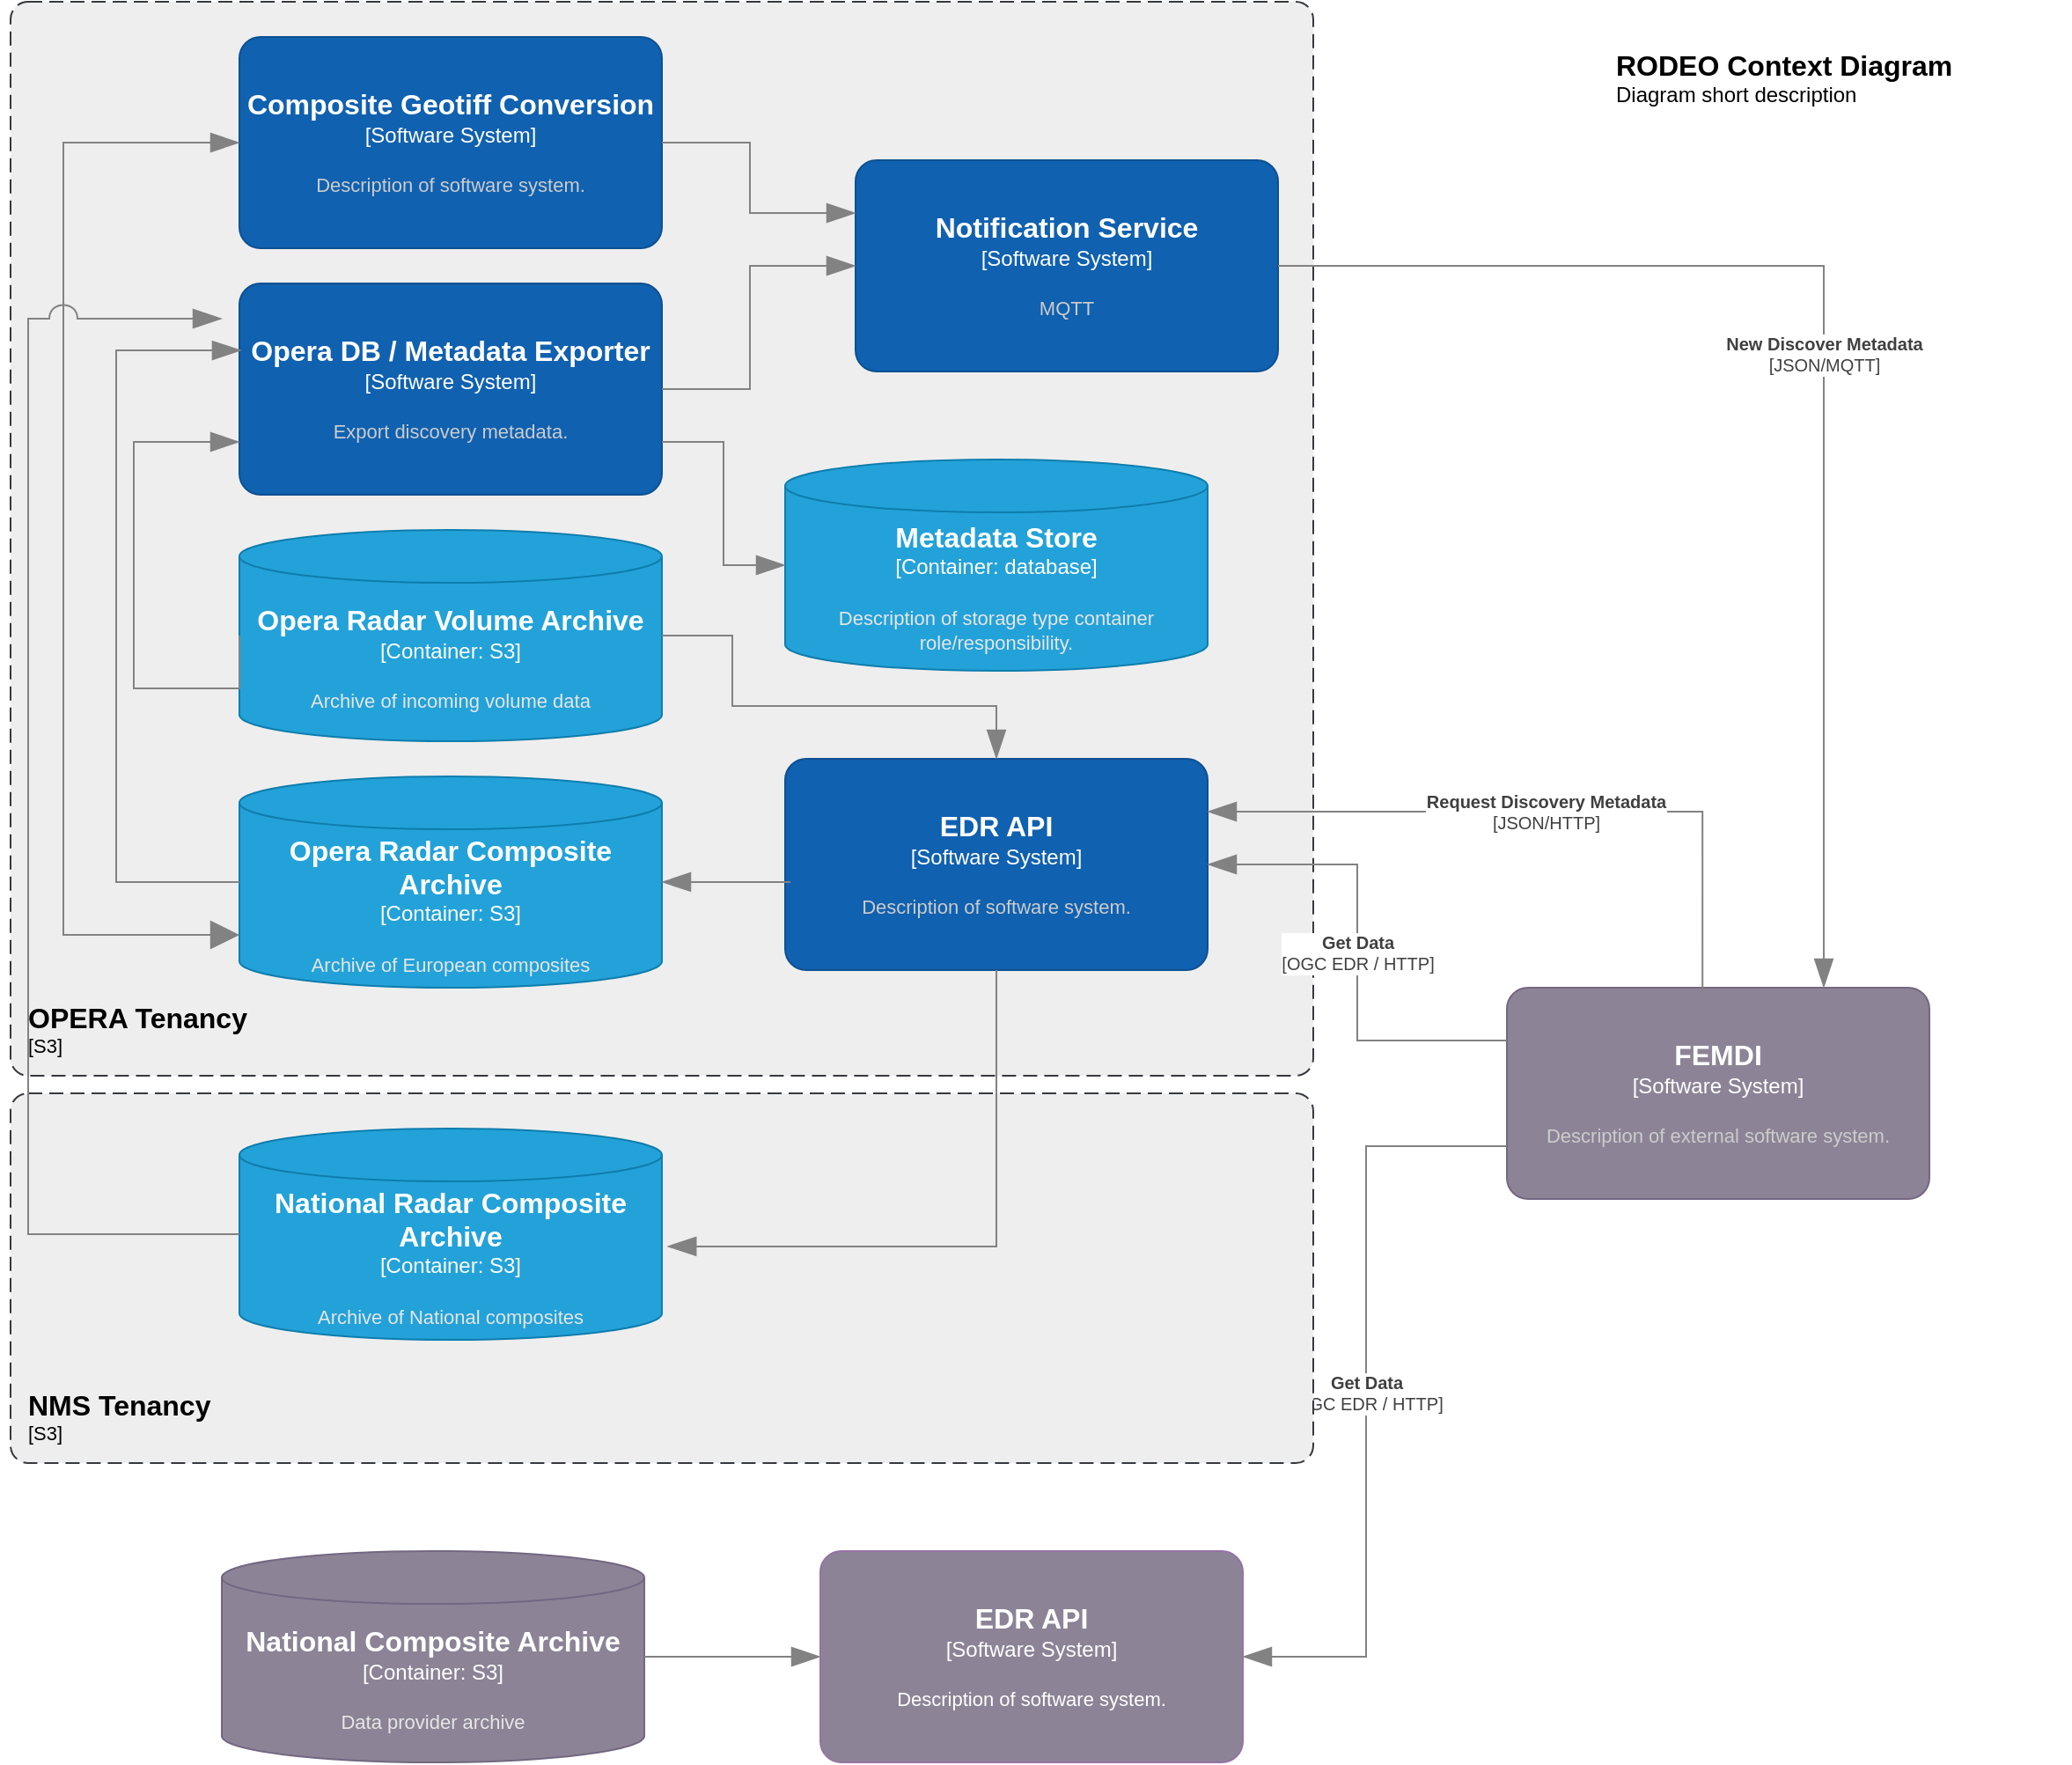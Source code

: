 <mxfile version="24.2.3" type="github">
  <diagram name="Page-1" id="4z52jJHryyFZFc8Lyy99">
    <mxGraphModel dx="3088" dy="804" grid="1" gridSize="10" guides="1" tooltips="1" connect="1" arrows="1" fold="1" page="1" pageScale="1" pageWidth="827" pageHeight="1169" math="0" shadow="0">
      <root>
        <mxCell id="0" />
        <mxCell id="1" parent="0" />
        <object placeholders="1" c4Name="OPERA Tenancy" c4Type="SystemScopeBoundary" c4Application="S3" label="&lt;font style=&quot;font-size: 16px&quot;&gt;&lt;b&gt;&lt;div style=&quot;text-align: left&quot;&gt;%c4Name%&lt;/div&gt;&lt;/b&gt;&lt;/font&gt;&lt;div style=&quot;text-align: left&quot;&gt;[%c4Application%]&lt;/div&gt;" id="vvtiOGQgensghs3UplkQ-11">
          <mxCell style="rounded=1;fontSize=11;whiteSpace=wrap;html=1;dashed=1;arcSize=20;fillColor=#eeeeee;strokeColor=#36393d;labelBackgroundColor=none;align=left;verticalAlign=bottom;labelBorderColor=none;spacingTop=0;spacing=10;dashPattern=8 4;metaEdit=1;rotatable=0;perimeter=rectanglePerimeter;noLabel=0;labelPadding=0;allowArrows=0;connectable=0;expand=0;recursiveResize=0;editable=1;pointerEvents=0;absoluteArcSize=1;points=[[0.25,0,0],[0.5,0,0],[0.75,0,0],[1,0.25,0],[1,0.5,0],[1,0.75,0],[0.75,1,0],[0.5,1,0],[0.25,1,0],[0,0.75,0],[0,0.5,0],[0,0.25,0]];" vertex="1" parent="1">
            <mxGeometry x="-1640" y="10" width="740" height="610" as="geometry" />
          </mxCell>
        </object>
        <object placeholders="1" c4Name="RODEO Context Diagram" c4Type="ContainerScopeBoundary" c4Description="Diagram short description" label="&lt;font style=&quot;font-size: 16px&quot;&gt;&lt;b&gt;&lt;div style=&quot;text-align: left&quot;&gt;%c4Name%&lt;/div&gt;&lt;/b&gt;&lt;/font&gt;&lt;div style=&quot;text-align: left&quot;&gt;%c4Description%&lt;/div&gt;" id="WRsI1Q50bTc5vNjtrB-u-1">
          <mxCell style="text;html=1;strokeColor=none;fillColor=none;align=left;verticalAlign=top;whiteSpace=wrap;rounded=0;metaEdit=1;allowArrows=0;resizable=1;rotatable=0;connectable=0;recursiveResize=0;expand=0;pointerEvents=0;points=[[0.25,0,0],[0.5,0,0],[0.75,0,0],[1,0.25,0],[1,0.5,0],[1,0.75,0],[0.75,1,0],[0.5,1,0],[0.25,1,0],[0,0.75,0],[0,0.5,0],[0,0.25,0]];" parent="1" vertex="1">
            <mxGeometry x="-730" y="30" width="260" height="40" as="geometry" />
          </mxCell>
        </object>
        <object placeholders="1" c4Name="EDR API" c4Type="Software System" c4Description="Description of software system." label="&lt;font style=&quot;font-size: 16px&quot;&gt;&lt;b&gt;%c4Name%&lt;/b&gt;&lt;/font&gt;&lt;div&gt;[%c4Type%]&lt;/div&gt;&lt;br&gt;&lt;div&gt;&lt;font style=&quot;font-size: 11px&quot;&gt;&lt;font color=&quot;#cccccc&quot;&gt;%c4Description%&lt;/font&gt;&lt;/div&gt;" id="WRsI1Q50bTc5vNjtrB-u-2">
          <mxCell style="rounded=1;whiteSpace=wrap;html=1;labelBackgroundColor=none;fillColor=#1061B0;fontColor=#ffffff;align=center;arcSize=10;strokeColor=#0D5091;metaEdit=1;resizable=0;points=[[0.25,0,0],[0.5,0,0],[0.75,0,0],[1,0.25,0],[1,0.5,0],[1,0.75,0],[0.75,1,0],[0.5,1,0],[0.25,1,0],[0,0.75,0],[0,0.5,0],[0,0.25,0]];" parent="1" vertex="1">
            <mxGeometry x="-1200" y="440" width="240" height="120" as="geometry" />
          </mxCell>
        </object>
        <object placeholders="1" c4Name="Notification Service" c4Type="Software System" c4Description="MQTT" label="&lt;font style=&quot;font-size: 16px&quot;&gt;&lt;b&gt;%c4Name%&lt;/b&gt;&lt;/font&gt;&lt;div&gt;[%c4Type%]&lt;/div&gt;&lt;br&gt;&lt;div&gt;&lt;font style=&quot;font-size: 11px&quot;&gt;&lt;font color=&quot;#cccccc&quot;&gt;%c4Description%&lt;/font&gt;&lt;/div&gt;" id="WRsI1Q50bTc5vNjtrB-u-3">
          <mxCell style="rounded=1;whiteSpace=wrap;html=1;labelBackgroundColor=none;fillColor=#1061B0;fontColor=#ffffff;align=center;arcSize=10;strokeColor=#0D5091;metaEdit=1;resizable=0;points=[[0.25,0,0],[0.5,0,0],[0.75,0,0],[1,0.25,0],[1,0.5,0],[1,0.75,0],[0.75,1,0],[0.5,1,0],[0.25,1,0],[0,0.75,0],[0,0.5,0],[0,0.25,0]];" parent="1" vertex="1">
            <mxGeometry x="-1160" y="100" width="240" height="120" as="geometry" />
          </mxCell>
        </object>
        <object placeholders="1" c4Name="Opera DB / Metadata Exporter" c4Type="Software System" c4Description="Export discovery metadata." label="&lt;font style=&quot;font-size: 16px&quot;&gt;&lt;b&gt;%c4Name%&lt;/b&gt;&lt;/font&gt;&lt;div&gt;[%c4Type%]&lt;/div&gt;&lt;br&gt;&lt;div&gt;&lt;font style=&quot;font-size: 11px&quot;&gt;&lt;font color=&quot;#cccccc&quot;&gt;%c4Description%&lt;/font&gt;&lt;/div&gt;" id="WRsI1Q50bTc5vNjtrB-u-4">
          <mxCell style="rounded=1;whiteSpace=wrap;html=1;labelBackgroundColor=none;fillColor=#1061B0;fontColor=#ffffff;align=center;arcSize=10;strokeColor=#0D5091;metaEdit=1;resizable=0;points=[[0.25,0,0],[0.5,0,0],[0.75,0,0],[1,0.25,0],[1,0.5,0],[1,0.75,0],[0.75,1,0],[0.5,1,0],[0.25,1,0],[0,0.75,0],[0,0.5,0],[0,0.25,0]];" parent="1" vertex="1">
            <mxGeometry x="-1510" y="170" width="240" height="120" as="geometry" />
          </mxCell>
        </object>
        <object placeholders="1" c4Type="Opera Radar Volume Archive" c4Container="Container" c4Technology="S3" c4Description="Archive of incoming volume data " label="&lt;font style=&quot;font-size: 16px&quot;&gt;&lt;b&gt;%c4Type%&lt;/b&gt;&lt;/font&gt;&lt;div&gt;[%c4Container%:&amp;nbsp;%c4Technology%]&lt;/div&gt;&lt;br&gt;&lt;div&gt;&lt;font style=&quot;font-size: 11px&quot;&gt;&lt;font color=&quot;#E6E6E6&quot;&gt;%c4Description%&lt;/font&gt;&lt;/div&gt;" id="WRsI1Q50bTc5vNjtrB-u-6">
          <mxCell style="shape=cylinder3;size=15;whiteSpace=wrap;html=1;boundedLbl=1;rounded=0;labelBackgroundColor=none;fillColor=#23A2D9;fontSize=12;fontColor=#ffffff;align=center;strokeColor=#0E7DAD;metaEdit=1;points=[[0.5,0,0],[1,0.25,0],[1,0.5,0],[1,0.75,0],[0.5,1,0],[0,0.75,0],[0,0.5,0],[0,0.25,0]];resizable=0;" parent="1" vertex="1">
            <mxGeometry x="-1510" y="310" width="240" height="120" as="geometry" />
          </mxCell>
        </object>
        <object placeholders="1" c4Type="Opera Radar Composite Archive" c4Container="Container" c4Technology="S3" c4Description="Archive of European composites" label="&lt;font style=&quot;font-size: 16px&quot;&gt;&lt;b&gt;%c4Type%&lt;/b&gt;&lt;/font&gt;&lt;div&gt;[%c4Container%:&amp;nbsp;%c4Technology%]&lt;/div&gt;&lt;br&gt;&lt;div&gt;&lt;font style=&quot;font-size: 11px&quot;&gt;&lt;font color=&quot;#E6E6E6&quot;&gt;%c4Description%&lt;/font&gt;&lt;/div&gt;" id="WRsI1Q50bTc5vNjtrB-u-8">
          <mxCell style="shape=cylinder3;size=15;whiteSpace=wrap;html=1;boundedLbl=1;rounded=0;labelBackgroundColor=none;fillColor=#23A2D9;fontSize=12;fontColor=#ffffff;align=center;strokeColor=#0E7DAD;metaEdit=1;points=[[0.5,0,0],[1,0.25,0],[1,0.5,0],[1,0.75,0],[0.5,1,0],[0,0.75,0],[0,0.5,0],[0,0.25,0]];resizable=0;" parent="1" vertex="1">
            <mxGeometry x="-1510" y="450" width="240" height="120" as="geometry" />
          </mxCell>
        </object>
        <object placeholders="1" c4Name="EDR API" c4Type="Software System" c4Description="Description of software system." label="&lt;font style=&quot;font-size: 16px&quot;&gt;&lt;b&gt;%c4Name%&lt;/b&gt;&lt;/font&gt;&lt;div&gt;[%c4Type%]&lt;/div&gt;&lt;br&gt;&lt;div&gt;&lt;font style=&quot;font-size: 11px&quot;&gt;&lt;font&gt;%c4Description%&lt;/font&gt;&lt;/font&gt;&lt;/div&gt;" id="WRsI1Q50bTc5vNjtrB-u-9">
          <mxCell style="rounded=1;whiteSpace=wrap;html=1;labelBackgroundColor=none;fillColor=#8C8496;align=center;arcSize=10;strokeColor=#9673a6;metaEdit=1;resizable=0;points=[[0.25,0,0],[0.5,0,0],[0.75,0,0],[1,0.25,0],[1,0.5,0],[1,0.75,0],[0.75,1,0],[0.5,1,0],[0.25,1,0],[0,0.75,0],[0,0.5,0],[0,0.25,0]];fontColor=#FFFFFF;" parent="1" vertex="1">
            <mxGeometry x="-1180" y="890" width="240" height="120" as="geometry" />
          </mxCell>
        </object>
        <object placeholders="1" c4Name="FEMDI" c4Type="Software System" c4Description="Description of external software system." label="&lt;font style=&quot;font-size: 16px&quot;&gt;&lt;b&gt;%c4Name%&lt;/b&gt;&lt;/font&gt;&lt;div&gt;[%c4Type%]&lt;/div&gt;&lt;br&gt;&lt;div&gt;&lt;font style=&quot;font-size: 11px&quot;&gt;&lt;font color=&quot;#cccccc&quot;&gt;%c4Description%&lt;/font&gt;&lt;/div&gt;" id="WRsI1Q50bTc5vNjtrB-u-10">
          <mxCell style="rounded=1;whiteSpace=wrap;html=1;labelBackgroundColor=none;fillColor=#8C8496;fontColor=#ffffff;align=center;arcSize=10;strokeColor=#736782;metaEdit=1;resizable=0;points=[[0.25,0,0],[0.5,0,0],[0.75,0,0],[1,0.25,0],[1,0.5,0],[1,0.75,0],[0.75,1,0],[0.5,1,0],[0.25,1,0],[0,0.75,0],[0,0.5,0],[0,0.25,0]];" parent="1" vertex="1">
            <mxGeometry x="-790" y="570" width="240" height="120" as="geometry" />
          </mxCell>
        </object>
        <object placeholders="1" c4Type="Metadata Store" c4Container="Container" c4Technology="database" c4Description="Description of storage type container role/responsibility." label="&lt;font style=&quot;font-size: 16px&quot;&gt;&lt;b&gt;%c4Type%&lt;/b&gt;&lt;/font&gt;&lt;div&gt;[%c4Container%:&amp;nbsp;%c4Technology%]&lt;/div&gt;&lt;br&gt;&lt;div&gt;&lt;font style=&quot;font-size: 11px&quot;&gt;&lt;font color=&quot;#E6E6E6&quot;&gt;%c4Description%&lt;/font&gt;&lt;/div&gt;" id="WRsI1Q50bTc5vNjtrB-u-11">
          <mxCell style="shape=cylinder3;size=15;whiteSpace=wrap;html=1;boundedLbl=1;rounded=0;labelBackgroundColor=none;fillColor=#23A2D9;fontSize=12;fontColor=#ffffff;align=center;strokeColor=#0E7DAD;metaEdit=1;points=[[0.5,0,0],[1,0.25,0],[1,0.5,0],[1,0.75,0],[0.5,1,0],[0,0.75,0],[0,0.5,0],[0,0.25,0]];resizable=0;" parent="1" vertex="1">
            <mxGeometry x="-1200" y="270" width="240" height="120" as="geometry" />
          </mxCell>
        </object>
        <object placeholders="1" c4Name="Composite Geotiff Conversion" c4Type="Software System" c4Description="Description of software system." label="&lt;font style=&quot;font-size: 16px&quot;&gt;&lt;b&gt;%c4Name%&lt;/b&gt;&lt;/font&gt;&lt;div&gt;[%c4Type%]&lt;/div&gt;&lt;br&gt;&lt;div&gt;&lt;font style=&quot;font-size: 11px&quot;&gt;&lt;font color=&quot;#cccccc&quot;&gt;%c4Description%&lt;/font&gt;&lt;/div&gt;" id="WRsI1Q50bTc5vNjtrB-u-13">
          <mxCell style="rounded=1;whiteSpace=wrap;html=1;labelBackgroundColor=none;fillColor=#1061B0;fontColor=#ffffff;align=center;arcSize=10;strokeColor=#0D5091;metaEdit=1;resizable=0;points=[[0.25,0,0],[0.5,0,0],[0.75,0,0],[1,0.25,0],[1,0.5,0],[1,0.75,0],[0.75,1,0],[0.5,1,0],[0.25,1,0],[0,0.75,0],[0,0.5,0],[0,0.25,0]];" parent="1" vertex="1">
            <mxGeometry x="-1510" y="30" width="240" height="120" as="geometry" />
          </mxCell>
        </object>
        <object placeholders="1" c4Type="National Composite Archive" c4Container="Container" c4Technology="S3" c4Description="Data provider archive" label="&lt;font style=&quot;font-size: 16px&quot;&gt;&lt;b&gt;%c4Type%&lt;/b&gt;&lt;/font&gt;&lt;div&gt;[%c4Container%:&amp;nbsp;%c4Technology%]&lt;/div&gt;&lt;br&gt;&lt;div&gt;&lt;font style=&quot;font-size: 11px&quot;&gt;&lt;font color=&quot;#E6E6E6&quot;&gt;%c4Description%&lt;/font&gt;&lt;/div&gt;" id="AwCwyQWNoUHZgSZ5u2jf-3">
          <mxCell style="shape=cylinder3;size=15;whiteSpace=wrap;html=1;boundedLbl=1;rounded=0;labelBackgroundColor=none;fillColor=#8C8496;fontSize=12;fontColor=#ffffff;align=center;strokeColor=#736782;metaEdit=1;points=[[0.5,0,0],[1,0.25,0],[1,0.5,0],[1,0.75,0],[0.5,1,0],[0,0.75,0],[0,0.5,0],[0,0.25,0]];resizable=0;" parent="1" vertex="1">
            <mxGeometry x="-1520" y="890" width="240" height="120" as="geometry" />
          </mxCell>
        </object>
        <object placeholders="1" c4Type="Relationship" c4Technology="OGC EDR / HTTP" c4Description="Get Data" label="&lt;div style=&quot;text-align: left&quot;&gt;&lt;div style=&quot;text-align: center&quot;&gt;&lt;b&gt;%c4Description%&lt;/b&gt;&lt;/div&gt;&lt;div style=&quot;text-align: center&quot;&gt;[%c4Technology%]&lt;/div&gt;&lt;/div&gt;" id="AwCwyQWNoUHZgSZ5u2jf-4">
          <mxCell style="endArrow=blockThin;html=1;fontSize=10;fontColor=#404040;strokeWidth=1;endFill=1;strokeColor=#828282;elbow=vertical;metaEdit=1;endSize=14;startSize=14;jumpStyle=arc;jumpSize=16;rounded=0;edgeStyle=orthogonalEdgeStyle;exitX=0;exitY=0.25;exitDx=0;exitDy=0;exitPerimeter=0;entryX=1;entryY=0.5;entryDx=0;entryDy=0;entryPerimeter=0;" parent="1" source="WRsI1Q50bTc5vNjtrB-u-10" target="WRsI1Q50bTc5vNjtrB-u-2" edge="1">
            <mxGeometry width="240" relative="1" as="geometry">
              <mxPoint x="-860" y="500" as="sourcePoint" />
              <mxPoint x="-1100" y="500" as="targetPoint" />
            </mxGeometry>
          </mxCell>
        </object>
        <object placeholders="1" c4Type="Relationship" c4Technology="OGC EDR / HTTP" c4Description="Get Data" label="&lt;div style=&quot;text-align: left&quot;&gt;&lt;div style=&quot;text-align: center&quot;&gt;&lt;b&gt;%c4Description%&lt;/b&gt;&lt;/div&gt;&lt;div style=&quot;text-align: center&quot;&gt;[%c4Technology%]&lt;/div&gt;&lt;/div&gt;" id="AwCwyQWNoUHZgSZ5u2jf-5">
          <mxCell style="endArrow=blockThin;html=1;fontSize=10;fontColor=#404040;strokeWidth=1;endFill=1;strokeColor=#828282;elbow=vertical;metaEdit=1;endSize=14;startSize=14;jumpStyle=arc;jumpSize=16;rounded=0;edgeStyle=orthogonalEdgeStyle;exitX=0;exitY=0.75;exitDx=0;exitDy=0;exitPerimeter=0;entryX=1;entryY=0.5;entryDx=0;entryDy=0;entryPerimeter=0;" parent="1" source="WRsI1Q50bTc5vNjtrB-u-10" target="WRsI1Q50bTc5vNjtrB-u-9" edge="1">
            <mxGeometry width="240" relative="1" as="geometry">
              <mxPoint x="-890" y="600" as="sourcePoint" />
              <mxPoint x="-650" y="600" as="targetPoint" />
              <Array as="points">
                <mxPoint x="-870" y="660" />
                <mxPoint x="-870" y="950" />
              </Array>
            </mxGeometry>
          </mxCell>
        </object>
        <object placeholders="1" c4Type="Relationship" id="AwCwyQWNoUHZgSZ5u2jf-6">
          <mxCell style="endArrow=blockThin;html=1;fontSize=10;fontColor=#404040;strokeWidth=1;endFill=1;strokeColor=#828282;elbow=vertical;metaEdit=1;endSize=14;startSize=14;jumpStyle=arc;jumpSize=16;rounded=0;edgeStyle=orthogonalEdgeStyle;exitX=1;exitY=0.5;exitDx=0;exitDy=0;exitPerimeter=0;entryX=0;entryY=0.5;entryDx=0;entryDy=0;entryPerimeter=0;" parent="1" source="AwCwyQWNoUHZgSZ5u2jf-3" target="WRsI1Q50bTc5vNjtrB-u-9" edge="1">
            <mxGeometry width="240" relative="1" as="geometry">
              <mxPoint x="-1250" y="740" as="sourcePoint" />
              <mxPoint x="-1010" y="740" as="targetPoint" />
            </mxGeometry>
          </mxCell>
        </object>
        <object placeholders="1" c4Type="Relationship" id="AwCwyQWNoUHZgSZ5u2jf-7">
          <mxCell style="endArrow=blockThin;html=1;fontSize=10;fontColor=#404040;strokeWidth=1;endFill=1;strokeColor=#828282;elbow=vertical;metaEdit=1;endSize=14;startSize=14;jumpStyle=arc;jumpSize=16;rounded=0;edgeStyle=orthogonalEdgeStyle;exitX=1;exitY=0.5;exitDx=0;exitDy=0;exitPerimeter=0;" parent="1" source="WRsI1Q50bTc5vNjtrB-u-6" edge="1">
            <mxGeometry width="240" relative="1" as="geometry">
              <mxPoint x="-1270" y="390" as="sourcePoint" />
              <mxPoint x="-1080" y="440" as="targetPoint" />
              <Array as="points">
                <mxPoint x="-1230" y="370" />
                <mxPoint x="-1230" y="410" />
                <mxPoint x="-1080" y="410" />
              </Array>
            </mxGeometry>
          </mxCell>
        </object>
        <object placeholders="1" c4Type="Relationship" id="AwCwyQWNoUHZgSZ5u2jf-9">
          <mxCell style="endArrow=blockThin;html=1;fontSize=10;fontColor=#404040;strokeWidth=1;endFill=1;strokeColor=#828282;elbow=vertical;metaEdit=1;endSize=14;startSize=14;jumpStyle=arc;jumpSize=16;rounded=0;edgeStyle=orthogonalEdgeStyle;exitX=0.013;exitY=0.583;exitDx=0;exitDy=0;exitPerimeter=0;entryX=1;entryY=0.5;entryDx=0;entryDy=0;entryPerimeter=0;" parent="1" source="WRsI1Q50bTc5vNjtrB-u-2" target="WRsI1Q50bTc5vNjtrB-u-8" edge="1">
            <mxGeometry width="240" relative="1" as="geometry">
              <mxPoint x="-450" y="300" as="sourcePoint" />
              <mxPoint x="-690" y="300" as="targetPoint" />
              <Array as="points" />
            </mxGeometry>
          </mxCell>
        </object>
        <object placeholders="1" c4Type="Relationship" id="AwCwyQWNoUHZgSZ5u2jf-10">
          <mxCell style="endArrow=blockThin;html=1;fontSize=10;fontColor=#404040;strokeWidth=1;endFill=1;strokeColor=#828282;elbow=vertical;metaEdit=1;endSize=14;startSize=14;jumpStyle=arc;jumpSize=16;rounded=0;edgeStyle=orthogonalEdgeStyle;exitX=0;exitY=0.5;exitDx=0;exitDy=0;exitPerimeter=0;entryX=0;entryY=0.75;entryDx=0;entryDy=0;entryPerimeter=0;" parent="1" source="WRsI1Q50bTc5vNjtrB-u-6" target="WRsI1Q50bTc5vNjtrB-u-4" edge="1">
            <mxGeometry width="240" relative="1" as="geometry">
              <mxPoint x="-1580" y="490" as="sourcePoint" />
              <mxPoint x="-1340" y="490" as="targetPoint" />
              <Array as="points">
                <mxPoint x="-1570" y="400" />
                <mxPoint x="-1570" y="260" />
              </Array>
            </mxGeometry>
          </mxCell>
        </object>
        <object placeholders="1" c4Type="Relationship" id="AwCwyQWNoUHZgSZ5u2jf-11">
          <mxCell style="endArrow=blockThin;html=1;fontSize=10;fontColor=#404040;strokeWidth=1;endFill=1;strokeColor=#828282;elbow=vertical;metaEdit=1;endSize=14;startSize=14;jumpStyle=arc;jumpSize=16;rounded=0;edgeStyle=orthogonalEdgeStyle;exitX=0;exitY=0.5;exitDx=0;exitDy=0;exitPerimeter=0;entryX=0.004;entryY=0.317;entryDx=0;entryDy=0;entryPerimeter=0;" parent="1" source="WRsI1Q50bTc5vNjtrB-u-8" target="WRsI1Q50bTc5vNjtrB-u-4" edge="1">
            <mxGeometry width="240" relative="1" as="geometry">
              <mxPoint x="-880" y="340" as="sourcePoint" />
              <mxPoint x="-640" y="340" as="targetPoint" />
              <Array as="points">
                <mxPoint x="-1580" y="510" />
                <mxPoint x="-1580" y="208" />
              </Array>
            </mxGeometry>
          </mxCell>
        </object>
        <object placeholders="1" c4Type="Relationship" id="AwCwyQWNoUHZgSZ5u2jf-12">
          <mxCell style="endArrow=blockThin;html=1;fontSize=10;fontColor=#404040;strokeWidth=1;endFill=1;strokeColor=#828282;elbow=vertical;metaEdit=1;endSize=14;startSize=14;jumpStyle=arc;jumpSize=16;rounded=0;edgeStyle=orthogonalEdgeStyle;exitX=1;exitY=0.75;exitDx=0;exitDy=0;exitPerimeter=0;entryX=0;entryY=0.5;entryDx=0;entryDy=0;entryPerimeter=0;" parent="1" source="WRsI1Q50bTc5vNjtrB-u-4" target="WRsI1Q50bTc5vNjtrB-u-11" edge="1">
            <mxGeometry width="240" relative="1" as="geometry">
              <mxPoint x="-1290" y="110" as="sourcePoint" />
              <mxPoint x="-1260" y="210" as="targetPoint" />
            </mxGeometry>
          </mxCell>
        </object>
        <object placeholders="1" c4Type="Relationship" id="AwCwyQWNoUHZgSZ5u2jf-14">
          <mxCell style="endArrow=blockThin;html=1;fontSize=10;fontColor=#404040;strokeWidth=1;endFill=1;strokeColor=#828282;elbow=vertical;metaEdit=1;endSize=14;startSize=14;jumpStyle=arc;jumpSize=16;rounded=0;edgeStyle=orthogonalEdgeStyle;entryX=0;entryY=0.5;entryDx=0;entryDy=0;entryPerimeter=0;exitX=1;exitY=0.5;exitDx=0;exitDy=0;exitPerimeter=0;" parent="1" source="WRsI1Q50bTc5vNjtrB-u-4" target="WRsI1Q50bTc5vNjtrB-u-3" edge="1">
            <mxGeometry width="240" relative="1" as="geometry">
              <mxPoint x="-1220" y="220" as="sourcePoint" />
              <mxPoint x="-710" y="120" as="targetPoint" />
              <Array as="points">
                <mxPoint x="-1220" y="230" />
                <mxPoint x="-1220" y="160" />
              </Array>
            </mxGeometry>
          </mxCell>
        </object>
        <object placeholders="1" c4Type="Relationship" c4Technology="JSON/MQTT" c4Description="New Discover Metadata" label="&lt;div style=&quot;text-align: left&quot;&gt;&lt;div style=&quot;text-align: center&quot;&gt;&lt;b&gt;%c4Description%&lt;/b&gt;&lt;/div&gt;&lt;div style=&quot;text-align: center&quot;&gt;[%c4Technology%]&lt;/div&gt;&lt;/div&gt;" id="AwCwyQWNoUHZgSZ5u2jf-16">
          <mxCell style="endArrow=blockThin;html=1;fontSize=10;fontColor=#404040;strokeWidth=1;endFill=1;strokeColor=#828282;elbow=vertical;metaEdit=1;endSize=14;startSize=14;jumpStyle=arc;jumpSize=16;rounded=0;edgeStyle=orthogonalEdgeStyle;entryX=0.75;entryY=0;entryDx=0;entryDy=0;entryPerimeter=0;exitX=1;exitY=0.5;exitDx=0;exitDy=0;exitPerimeter=0;" parent="1" source="WRsI1Q50bTc5vNjtrB-u-3" target="WRsI1Q50bTc5vNjtrB-u-10" edge="1">
            <mxGeometry width="240" relative="1" as="geometry">
              <mxPoint x="-600" y="270" as="sourcePoint" />
              <mxPoint x="-500" y="470" as="targetPoint" />
              <Array as="points">
                <mxPoint x="-610" y="160" />
              </Array>
            </mxGeometry>
          </mxCell>
        </object>
        <object placeholders="1" c4Type="Relationship" id="AwCwyQWNoUHZgSZ5u2jf-18">
          <mxCell style="endArrow=blockThin;html=1;fontSize=10;fontColor=#404040;strokeWidth=1;endFill=1;strokeColor=#828282;elbow=vertical;metaEdit=1;endSize=14;startSize=14;jumpStyle=arc;jumpSize=16;rounded=0;edgeStyle=orthogonalEdgeStyle;exitX=1;exitY=0.5;exitDx=0;exitDy=0;exitPerimeter=0;entryX=0;entryY=0.25;entryDx=0;entryDy=0;entryPerimeter=0;" parent="1" source="WRsI1Q50bTc5vNjtrB-u-13" target="WRsI1Q50bTc5vNjtrB-u-3" edge="1">
            <mxGeometry width="240" relative="1" as="geometry">
              <mxPoint x="-1230" y="100" as="sourcePoint" />
              <mxPoint x="-990" y="100" as="targetPoint" />
              <Array as="points">
                <mxPoint x="-1220" y="90" />
                <mxPoint x="-1220" y="130" />
              </Array>
            </mxGeometry>
          </mxCell>
        </object>
        <object placeholders="1" c4Type="Relationship" id="AwCwyQWNoUHZgSZ5u2jf-19">
          <mxCell style="endArrow=blockThin;html=1;fontSize=10;fontColor=#404040;strokeWidth=1;endFill=1;strokeColor=#828282;elbow=vertical;metaEdit=1;endSize=14;startSize=14;jumpStyle=arc;jumpSize=16;rounded=0;edgeStyle=orthogonalEdgeStyle;startArrow=block;startFill=1;entryX=0;entryY=0.5;entryDx=0;entryDy=0;entryPerimeter=0;exitX=0;exitY=0.75;exitDx=0;exitDy=0;exitPerimeter=0;" parent="1" source="WRsI1Q50bTc5vNjtrB-u-8" target="WRsI1Q50bTc5vNjtrB-u-13" edge="1">
            <mxGeometry width="240" relative="1" as="geometry">
              <mxPoint x="-1810" y="90" as="sourcePoint" />
              <mxPoint x="-1570" y="90" as="targetPoint" />
              <Array as="points">
                <mxPoint x="-1610" y="540" />
                <mxPoint x="-1610" y="90" />
              </Array>
            </mxGeometry>
          </mxCell>
        </object>
        <object placeholders="1" c4Type="Relationship" c4Technology="JSON/HTTP" c4Description="Request Discovery Metadata" label="&lt;div style=&quot;text-align: left&quot;&gt;&lt;div style=&quot;text-align: center&quot;&gt;&lt;b&gt;%c4Description%&lt;/b&gt;&lt;/div&gt;&lt;div style=&quot;text-align: center&quot;&gt;[%c4Technology%]&lt;/div&gt;&lt;/div&gt;" id="AwCwyQWNoUHZgSZ5u2jf-23">
          <mxCell style="endArrow=blockThin;html=1;fontSize=10;fontColor=#404040;strokeWidth=1;endFill=1;strokeColor=#828282;elbow=vertical;metaEdit=1;endSize=14;startSize=14;jumpStyle=arc;jumpSize=16;rounded=0;edgeStyle=orthogonalEdgeStyle;entryX=1;entryY=0.5;entryDx=0;entryDy=0;entryPerimeter=0;exitX=0.463;exitY=0.017;exitDx=0;exitDy=0;exitPerimeter=0;" parent="1" source="WRsI1Q50bTc5vNjtrB-u-10" edge="1">
            <mxGeometry width="240" relative="1" as="geometry">
              <mxPoint x="-678" y="540" as="sourcePoint" />
              <mxPoint x="-960" y="470" as="targetPoint" />
              <Array as="points">
                <mxPoint x="-679" y="470" />
              </Array>
            </mxGeometry>
          </mxCell>
        </object>
        <object placeholders="1" c4Name="NMS Tenancy" c4Type="SystemScopeBoundary" c4Application="S3" label="&lt;font style=&quot;font-size: 16px&quot;&gt;&lt;b&gt;&lt;div style=&quot;text-align: left&quot;&gt;%c4Name%&lt;/div&gt;&lt;/b&gt;&lt;/font&gt;&lt;div style=&quot;text-align: left&quot;&gt;[%c4Application%]&lt;/div&gt;" id="vvtiOGQgensghs3UplkQ-12">
          <mxCell style="rounded=1;fontSize=11;whiteSpace=wrap;html=1;dashed=1;arcSize=20;fillColor=#eeeeee;strokeColor=#36393d;labelBackgroundColor=none;align=left;verticalAlign=bottom;labelBorderColor=none;spacingTop=0;spacing=10;dashPattern=8 4;metaEdit=1;rotatable=0;perimeter=rectanglePerimeter;noLabel=0;labelPadding=0;allowArrows=0;connectable=0;expand=0;recursiveResize=0;editable=1;pointerEvents=0;absoluteArcSize=1;points=[[0.25,0,0],[0.5,0,0],[0.75,0,0],[1,0.25,0],[1,0.5,0],[1,0.75,0],[0.75,1,0],[0.5,1,0],[0.25,1,0],[0,0.75,0],[0,0.5,0],[0,0.25,0]];" vertex="1" parent="1">
            <mxGeometry x="-1640" y="630" width="740" height="210" as="geometry" />
          </mxCell>
        </object>
        <object placeholders="1" c4Type="National Radar Composite Archive" c4Container="Container" c4Technology="S3" c4Description="Archive of National composites" label="&lt;font style=&quot;font-size: 16px&quot;&gt;&lt;b&gt;%c4Type%&lt;/b&gt;&lt;/font&gt;&lt;div&gt;[%c4Container%:&amp;nbsp;%c4Technology%]&lt;/div&gt;&lt;br&gt;&lt;div&gt;&lt;font style=&quot;font-size: 11px&quot;&gt;&lt;font color=&quot;#E6E6E6&quot;&gt;%c4Description%&lt;/font&gt;&lt;/div&gt;" id="vvtiOGQgensghs3UplkQ-3">
          <mxCell style="shape=cylinder3;size=15;whiteSpace=wrap;html=1;boundedLbl=1;rounded=0;labelBackgroundColor=none;fillColor=#23A2D9;fontSize=12;fontColor=#ffffff;align=center;strokeColor=#0E7DAD;metaEdit=1;points=[[0.5,0,0],[1,0.25,0],[1,0.5,0],[1,0.75,0],[0.5,1,0],[0,0.75,0],[0,0.5,0],[0,0.25,0]];resizable=0;" vertex="1" parent="1">
            <mxGeometry x="-1510" y="650" width="240" height="120" as="geometry" />
          </mxCell>
        </object>
        <object placeholders="1" c4Type="Relationship" id="vvtiOGQgensghs3UplkQ-14">
          <mxCell style="endArrow=blockThin;html=1;fontSize=10;fontColor=#404040;strokeWidth=1;endFill=1;strokeColor=#828282;elbow=vertical;metaEdit=1;endSize=14;startSize=14;jumpStyle=arc;jumpSize=16;rounded=0;edgeStyle=orthogonalEdgeStyle;exitX=0;exitY=0.5;exitDx=0;exitDy=0;exitPerimeter=0;" edge="1" parent="1" source="vvtiOGQgensghs3UplkQ-3">
            <mxGeometry width="240" relative="1" as="geometry">
              <mxPoint x="-1500" y="800" as="sourcePoint" />
              <mxPoint x="-1520" y="190" as="targetPoint" />
              <Array as="points">
                <mxPoint x="-1630" y="710" />
                <mxPoint x="-1630" y="190" />
              </Array>
            </mxGeometry>
          </mxCell>
        </object>
        <object placeholders="1" c4Type="Relationship" id="vvtiOGQgensghs3UplkQ-15">
          <mxCell style="endArrow=blockThin;html=1;fontSize=10;fontColor=#404040;strokeWidth=1;endFill=1;strokeColor=#828282;elbow=vertical;metaEdit=1;endSize=14;startSize=14;jumpStyle=arc;jumpSize=16;rounded=0;edgeStyle=orthogonalEdgeStyle;exitX=0.5;exitY=1;exitDx=0;exitDy=0;exitPerimeter=0;entryX=1.013;entryY=0.558;entryDx=0;entryDy=0;entryPerimeter=0;" edge="1" parent="1" source="WRsI1Q50bTc5vNjtrB-u-2" target="vvtiOGQgensghs3UplkQ-3">
            <mxGeometry width="240" relative="1" as="geometry">
              <mxPoint x="-930" y="590" as="sourcePoint" />
              <mxPoint x="-1170" y="590" as="targetPoint" />
              <Array as="points">
                <mxPoint x="-1080" y="717" />
              </Array>
            </mxGeometry>
          </mxCell>
        </object>
      </root>
    </mxGraphModel>
  </diagram>
</mxfile>
